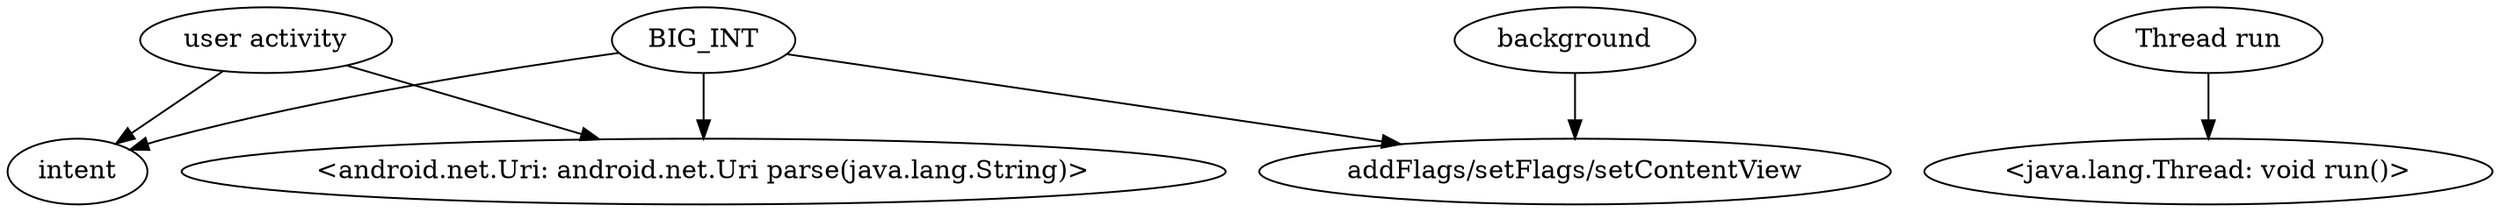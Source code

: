 strict digraph  {
	graph ["graph"="{}"];
	"<android.net.Uri: android.net.Uri parse(java.lang.String)>"	 [domain=library,
		type=SENSITIVE_METHOD];
	intent	 [domain=library,
		type=merged];
	"addFlags/setFlags/setContentView"	 [domain=library,
		type=merged];
	BIG_INT	 [domain=library,
		type=CONST_INT];
	BIG_INT -> "<android.net.Uri: android.net.Uri parse(java.lang.String)>"	 [deps=DATAFLOW,
		type=DEP];
	BIG_INT -> "addFlags/setFlags/setContentView"	 [deps=DATAFLOW,
		type=DEP];
	BIG_INT -> intent	 [deps=DATAFLOW,
		type=DEP];
	"<java.lang.Thread: void run()>"	 [domain=library,
		type=SENSITIVE_METHOD];
	background	 [domain=library,
		type=entrypoint];
	background -> "addFlags/setFlags/setContentView"	 [deps=DOMINATE,
		type=DEP];
	"user activity"	 [domain=library,
		type=entrypoint];
	"user activity" -> "<android.net.Uri: android.net.Uri parse(java.lang.String)>"	 [deps="FROM_SENSITIVE_PARENT_TO_SENSITIVE_API-CALL",
		type=DEP];
	"user activity" -> intent	 [deps="FROM_SENSITIVE_PARENT_TO_SENSITIVE_API-CALL",
		type=DEP];
	"Thread run"	 [domain=library,
		type=entrypoint];
	"Thread run" -> "<java.lang.Thread: void run()>"	 [deps=FROM_SENSITIVE_PARENT_TO_SENSITIVE_API,
		type=DEP];
}
